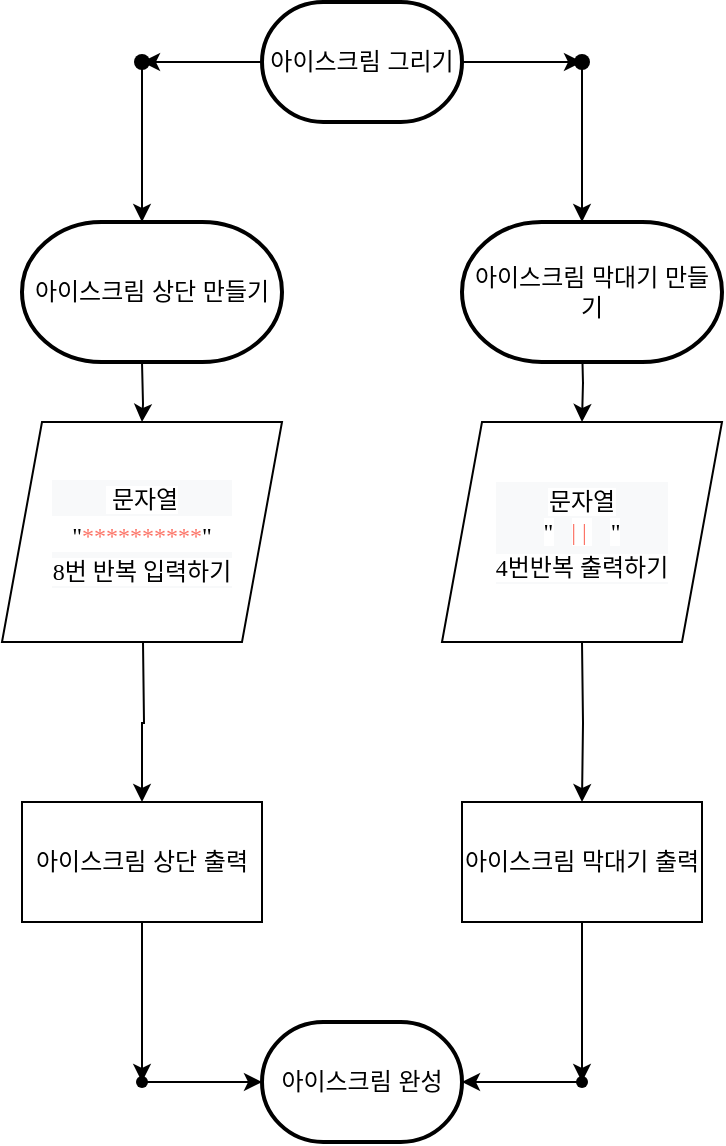 <mxfile version="15.9.1" type="github">
  <diagram id="HRE3wdy9X-8jivXJD9Lz" name="Page-1">
    <mxGraphModel dx="469" dy="675" grid="1" gridSize="10" guides="1" tooltips="1" connect="1" arrows="1" fold="1" page="1" pageScale="1" pageWidth="827" pageHeight="1169" math="0" shadow="0">
      <root>
        <mxCell id="0" />
        <mxCell id="1" parent="0" />
        <mxCell id="54Wu9B7z_5bbS7SCBlU6-20" value="" style="edgeStyle=orthogonalEdgeStyle;rounded=0;orthogonalLoop=1;jettySize=auto;html=1;" edge="1" parent="1" source="54Wu9B7z_5bbS7SCBlU6-1" target="54Wu9B7z_5bbS7SCBlU6-16">
          <mxGeometry relative="1" as="geometry" />
        </mxCell>
        <mxCell id="54Wu9B7z_5bbS7SCBlU6-22" value="" style="edgeStyle=orthogonalEdgeStyle;rounded=0;orthogonalLoop=1;jettySize=auto;html=1;" edge="1" parent="1" source="54Wu9B7z_5bbS7SCBlU6-1" target="54Wu9B7z_5bbS7SCBlU6-21">
          <mxGeometry relative="1" as="geometry" />
        </mxCell>
        <mxCell id="54Wu9B7z_5bbS7SCBlU6-1" value="아이스크림 그리기" style="strokeWidth=2;html=1;shape=mxgraph.flowchart.terminator;whiteSpace=wrap;" vertex="1" parent="1">
          <mxGeometry x="290" y="100" width="100" height="60" as="geometry" />
        </mxCell>
        <mxCell id="54Wu9B7z_5bbS7SCBlU6-2" value="아이스크림 완성" style="strokeWidth=2;html=1;shape=mxgraph.flowchart.terminator;whiteSpace=wrap;" vertex="1" parent="1">
          <mxGeometry x="290" y="610" width="100" height="60" as="geometry" />
        </mxCell>
        <mxCell id="54Wu9B7z_5bbS7SCBlU6-38" value="" style="edgeStyle=orthogonalEdgeStyle;rounded=0;orthogonalLoop=1;jettySize=auto;html=1;fontColor=#FFFFFF;" edge="1" parent="1" source="54Wu9B7z_5bbS7SCBlU6-3" target="54Wu9B7z_5bbS7SCBlU6-37">
          <mxGeometry relative="1" as="geometry" />
        </mxCell>
        <mxCell id="54Wu9B7z_5bbS7SCBlU6-3" value="아이스크림 상단 출력" style="rounded=0;whiteSpace=wrap;html=1;" vertex="1" parent="1">
          <mxGeometry x="170" y="500" width="120" height="60" as="geometry" />
        </mxCell>
        <mxCell id="54Wu9B7z_5bbS7SCBlU6-41" value="" style="edgeStyle=orthogonalEdgeStyle;rounded=0;orthogonalLoop=1;jettySize=auto;html=1;fontColor=#FFFFFF;" edge="1" parent="1" source="54Wu9B7z_5bbS7SCBlU6-4" target="54Wu9B7z_5bbS7SCBlU6-40">
          <mxGeometry relative="1" as="geometry" />
        </mxCell>
        <mxCell id="54Wu9B7z_5bbS7SCBlU6-4" value="아이스크림 막대기 출력" style="rounded=0;whiteSpace=wrap;html=1;" vertex="1" parent="1">
          <mxGeometry x="390" y="500" width="120" height="60" as="geometry" />
        </mxCell>
        <mxCell id="54Wu9B7z_5bbS7SCBlU6-26" value="" style="edgeStyle=orthogonalEdgeStyle;rounded=0;orthogonalLoop=1;jettySize=auto;html=1;fontColor=#FFFFFF;" edge="1" parent="1">
          <mxGeometry relative="1" as="geometry">
            <mxPoint x="450" y="270" as="sourcePoint" />
            <mxPoint x="450" y="310" as="targetPoint" />
          </mxGeometry>
        </mxCell>
        <mxCell id="54Wu9B7z_5bbS7SCBlU6-35" value="" style="edgeStyle=orthogonalEdgeStyle;rounded=0;orthogonalLoop=1;jettySize=auto;html=1;fontColor=#FFFFFF;" edge="1" parent="1" target="54Wu9B7z_5bbS7SCBlU6-3">
          <mxGeometry relative="1" as="geometry">
            <mxPoint x="230.5" y="420" as="sourcePoint" />
          </mxGeometry>
        </mxCell>
        <mxCell id="54Wu9B7z_5bbS7SCBlU6-18" value="" style="edgeStyle=orthogonalEdgeStyle;rounded=0;orthogonalLoop=1;jettySize=auto;html=1;" edge="1" parent="1" source="54Wu9B7z_5bbS7SCBlU6-16">
          <mxGeometry relative="1" as="geometry">
            <mxPoint x="230" y="210" as="targetPoint" />
          </mxGeometry>
        </mxCell>
        <mxCell id="54Wu9B7z_5bbS7SCBlU6-16" value="" style="shape=waypoint;size=6;pointerEvents=1;points=[];fillColor=rgb(255, 255, 255);resizable=0;rotatable=0;perimeter=centerPerimeter;snapToPoint=1;strokeWidth=2;" vertex="1" parent="1">
          <mxGeometry x="210" y="110" width="40" height="40" as="geometry" />
        </mxCell>
        <mxCell id="54Wu9B7z_5bbS7SCBlU6-23" value="" style="edgeStyle=orthogonalEdgeStyle;rounded=0;orthogonalLoop=1;jettySize=auto;html=1;" edge="1" parent="1" source="54Wu9B7z_5bbS7SCBlU6-21">
          <mxGeometry relative="1" as="geometry">
            <mxPoint x="450" y="210" as="targetPoint" />
          </mxGeometry>
        </mxCell>
        <mxCell id="54Wu9B7z_5bbS7SCBlU6-21" value="" style="shape=waypoint;size=6;pointerEvents=1;points=[];fillColor=rgb(255, 255, 255);resizable=0;rotatable=0;perimeter=centerPerimeter;snapToPoint=1;strokeWidth=2;" vertex="1" parent="1">
          <mxGeometry x="430" y="110" width="40" height="40" as="geometry" />
        </mxCell>
        <mxCell id="54Wu9B7z_5bbS7SCBlU6-36" value="" style="edgeStyle=orthogonalEdgeStyle;rounded=0;orthogonalLoop=1;jettySize=auto;html=1;fontColor=#FFFFFF;" edge="1" parent="1" target="54Wu9B7z_5bbS7SCBlU6-4">
          <mxGeometry relative="1" as="geometry">
            <mxPoint x="450" y="420" as="sourcePoint" />
          </mxGeometry>
        </mxCell>
        <mxCell id="54Wu9B7z_5bbS7SCBlU6-39" value="" style="edgeStyle=orthogonalEdgeStyle;rounded=0;orthogonalLoop=1;jettySize=auto;html=1;fontColor=#FFFFFF;" edge="1" parent="1" source="54Wu9B7z_5bbS7SCBlU6-37" target="54Wu9B7z_5bbS7SCBlU6-2">
          <mxGeometry relative="1" as="geometry" />
        </mxCell>
        <mxCell id="54Wu9B7z_5bbS7SCBlU6-37" value="" style="shape=waypoint;size=6;pointerEvents=1;points=[];fillColor=rgb(255, 255, 255);resizable=0;rotatable=0;perimeter=centerPerimeter;snapToPoint=1;rounded=0;" vertex="1" parent="1">
          <mxGeometry x="210" y="620" width="40" height="40" as="geometry" />
        </mxCell>
        <mxCell id="54Wu9B7z_5bbS7SCBlU6-42" value="" style="edgeStyle=orthogonalEdgeStyle;rounded=0;orthogonalLoop=1;jettySize=auto;html=1;fontColor=#FFFFFF;" edge="1" parent="1" source="54Wu9B7z_5bbS7SCBlU6-40" target="54Wu9B7z_5bbS7SCBlU6-2">
          <mxGeometry relative="1" as="geometry" />
        </mxCell>
        <mxCell id="54Wu9B7z_5bbS7SCBlU6-40" value="" style="shape=waypoint;size=6;pointerEvents=1;points=[];fillColor=rgb(255, 255, 255);resizable=0;rotatable=0;perimeter=centerPerimeter;snapToPoint=1;rounded=0;" vertex="1" parent="1">
          <mxGeometry x="430" y="620" width="40" height="40" as="geometry" />
        </mxCell>
        <mxCell id="54Wu9B7z_5bbS7SCBlU6-48" value="&lt;p class=&quot;p1&quot; style=&quot;font-size: 12px ; background-color: rgb(248 , 249 , 250) ; margin: 0px ; font-stretch: normal ; line-height: normal ; font-family: &amp;#34;menlo&amp;#34; ; color: rgb(252 , 116 , 103)&quot;&gt;&lt;span style=&quot;color: rgb(0 , 0 , 0) ; background-color: rgb(255 , 255 , 255)&quot;&gt;&amp;nbsp;문자열&lt;/span&gt;&lt;/p&gt;&lt;span style=&quot;font-size: 12px ; font-family: &amp;#34;menlo&amp;#34;&quot;&gt;&quot;&lt;/span&gt;&lt;span style=&quot;font-size: 12px ; color: rgb(252 , 116 , 103) ; font-family: &amp;#34;menlo&amp;#34;&quot;&gt;**********&lt;/span&gt;&lt;span style=&quot;font-size: 12px ; font-family: &amp;#34;menlo&amp;#34;&quot;&gt;&quot;&lt;/span&gt;&lt;p class=&quot;p1&quot; style=&quot;font-size: 12px ; background-color: rgb(248 , 249 , 250) ; margin: 0px ; font-stretch: normal ; line-height: normal ; font-family: &amp;#34;menlo&amp;#34;&quot;&gt;&lt;span style=&quot;background-color: rgb(255 , 255 , 255)&quot;&gt;8번 반복 입력하기&lt;/span&gt;&lt;/p&gt;" style="shape=parallelogram;perimeter=parallelogramPerimeter;whiteSpace=wrap;html=1;fixedSize=1;labelBackgroundColor=#FFFFFF;fontSize=15;fontColor=#000000;" vertex="1" parent="1">
          <mxGeometry x="160" y="310" width="140" height="110" as="geometry" />
        </mxCell>
        <mxCell id="54Wu9B7z_5bbS7SCBlU6-49" value="&lt;p class=&quot;p1&quot; style=&quot;font-size: 12px ; background-color: rgb(248 , 249 , 250) ; margin: 0px ; font-stretch: normal ; line-height: normal ; font-family: &amp;#34;menlo&amp;#34; ; color: rgb(252 , 116 , 103)&quot;&gt;&lt;span style=&quot;color: rgb(0 , 0 , 0) ; background-color: rgb(255 , 255 , 255)&quot;&gt;문자열&lt;/span&gt;&lt;span style=&quot;color: rgb(0 , 0 , 0) ; background-color: rgb(255 , 255 , 255)&quot;&gt;&lt;br&gt;&quot;&lt;/span&gt;&lt;span class=&quot;Apple-converted-space&quot;&gt;&amp;nbsp; &amp;nbsp;&lt;/span&gt;&lt;span style=&quot;background-color: rgb(255 , 255 , 255)&quot;&gt;| |&amp;nbsp;&lt;/span&gt;&lt;span class=&quot;Apple-converted-space&quot;&gt;&amp;nbsp; &amp;nbsp;&lt;/span&gt;&lt;span style=&quot;color: rgb(0 , 0 , 0) ; background-color: rgb(255 , 255 , 255)&quot;&gt;&quot;&lt;br&gt;4번반복 출력하기&lt;/span&gt;&lt;br&gt;&lt;/p&gt;" style="shape=parallelogram;perimeter=parallelogramPerimeter;whiteSpace=wrap;html=1;fixedSize=1;labelBackgroundColor=#FFFFFF;fontSize=15;fontColor=#000000;" vertex="1" parent="1">
          <mxGeometry x="380" y="310" width="140" height="110" as="geometry" />
        </mxCell>
        <mxCell id="54Wu9B7z_5bbS7SCBlU6-52" value="" style="edgeStyle=orthogonalEdgeStyle;rounded=0;orthogonalLoop=1;jettySize=auto;html=1;fontSize=15;fontColor=#000000;" edge="1" parent="1" target="54Wu9B7z_5bbS7SCBlU6-48">
          <mxGeometry relative="1" as="geometry">
            <mxPoint x="230" y="280" as="sourcePoint" />
          </mxGeometry>
        </mxCell>
        <mxCell id="54Wu9B7z_5bbS7SCBlU6-53" value="아이스크림 막대기 만들기" style="strokeWidth=2;html=1;shape=mxgraph.flowchart.terminator;whiteSpace=wrap;" vertex="1" parent="1">
          <mxGeometry x="390" y="210" width="130" height="70" as="geometry" />
        </mxCell>
        <mxCell id="54Wu9B7z_5bbS7SCBlU6-54" value="아이스크림 상단 만들기" style="strokeWidth=2;html=1;shape=mxgraph.flowchart.terminator;whiteSpace=wrap;" vertex="1" parent="1">
          <mxGeometry x="170" y="210" width="130" height="70" as="geometry" />
        </mxCell>
      </root>
    </mxGraphModel>
  </diagram>
</mxfile>
